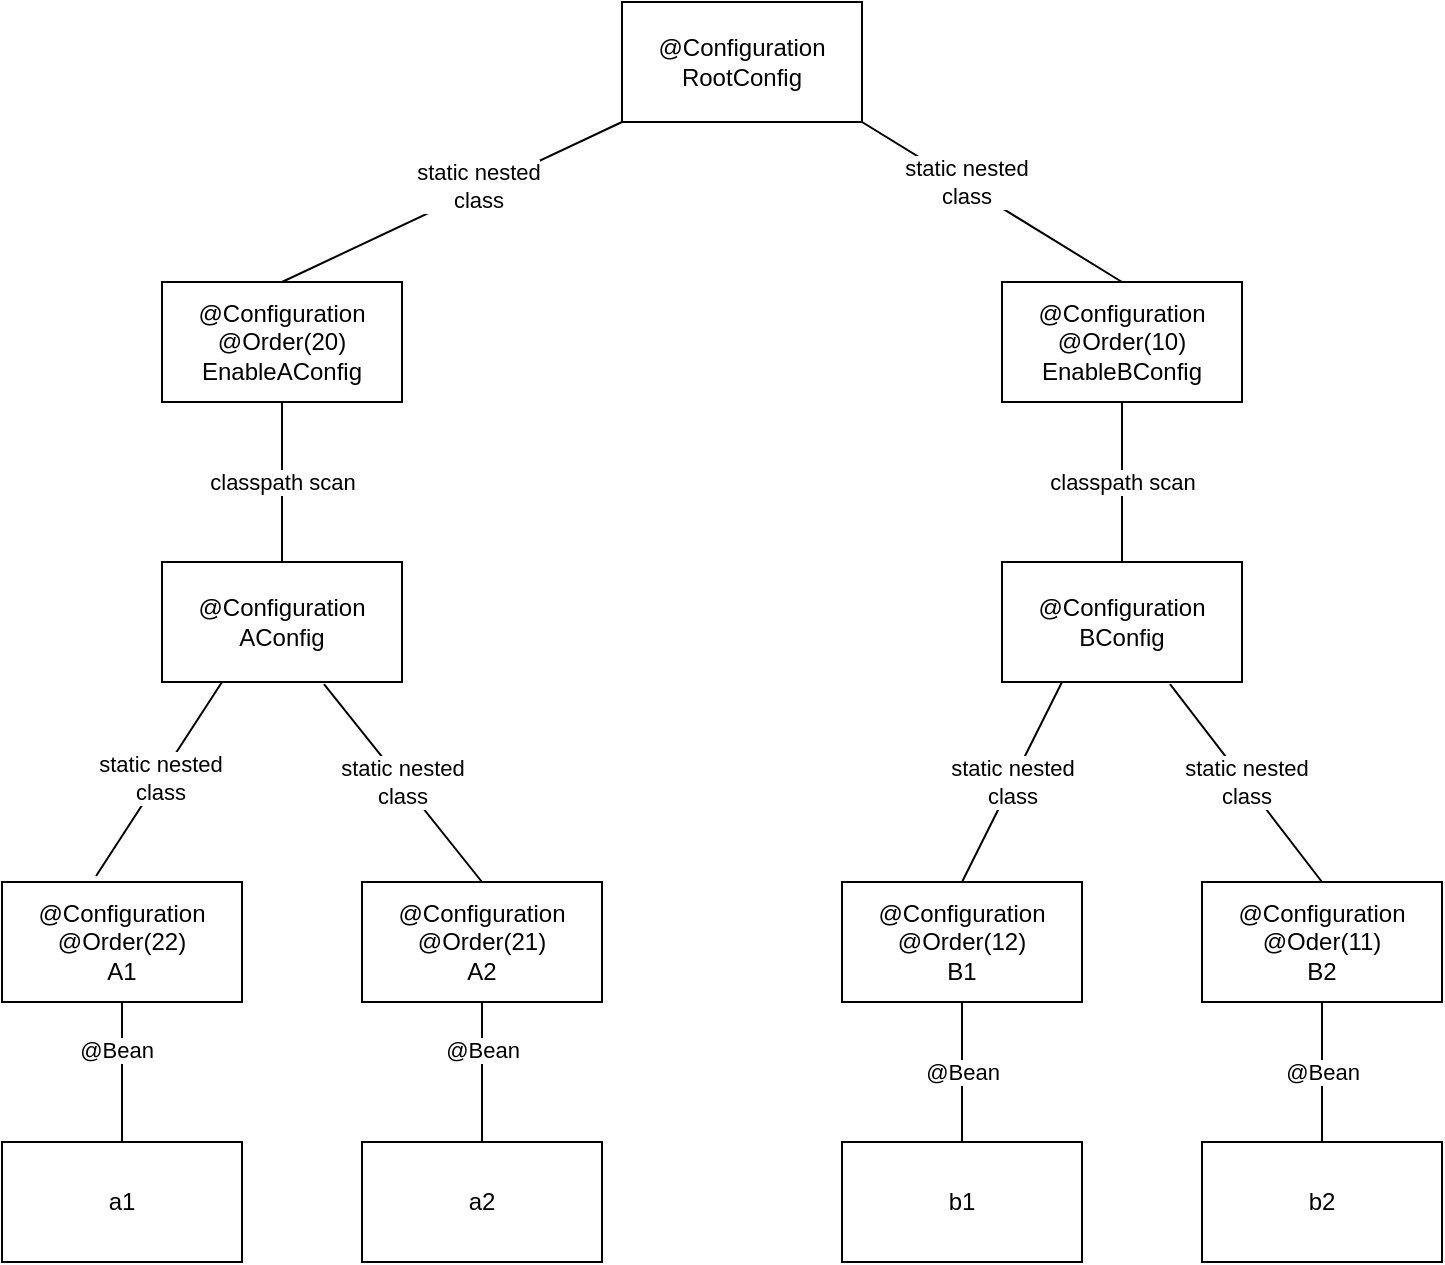 <mxfile version="21.5.0" type="device">
  <diagram name="Page-1" id="gL6UpZue4-Y7gqrIG5FI">
    <mxGraphModel dx="1728" dy="756" grid="1" gridSize="10" guides="1" tooltips="1" connect="1" arrows="1" fold="1" page="1" pageScale="1" pageWidth="850" pageHeight="1100" math="0" shadow="0">
      <root>
        <mxCell id="0" />
        <mxCell id="1" parent="0" />
        <mxCell id="ZMqs0MVgqctCKB6G0gvM-1" value="@Configuration&lt;br&gt;RootConfig" style="rounded=0;whiteSpace=wrap;html=1;" vertex="1" parent="1">
          <mxGeometry x="390" y="30" width="120" height="60" as="geometry" />
        </mxCell>
        <mxCell id="ZMqs0MVgqctCKB6G0gvM-3" value="&lt;div&gt;@Configuration&lt;/div&gt;&lt;div&gt;@Order(10)&lt;br&gt;&lt;/div&gt;EnableBConfig" style="rounded=0;whiteSpace=wrap;html=1;" vertex="1" parent="1">
          <mxGeometry x="580" y="170" width="120" height="60" as="geometry" />
        </mxCell>
        <mxCell id="ZMqs0MVgqctCKB6G0gvM-7" value="" style="endArrow=none;html=1;rounded=0;exitX=1;exitY=1;exitDx=0;exitDy=0;entryX=0.5;entryY=0;entryDx=0;entryDy=0;" edge="1" parent="1" source="ZMqs0MVgqctCKB6G0gvM-1" target="ZMqs0MVgqctCKB6G0gvM-3">
          <mxGeometry width="50" height="50" relative="1" as="geometry">
            <mxPoint x="460" y="410" as="sourcePoint" />
            <mxPoint x="510" y="360" as="targetPoint" />
          </mxGeometry>
        </mxCell>
        <mxCell id="ZMqs0MVgqctCKB6G0gvM-8" value="&lt;div&gt;static nested&lt;/div&gt;&lt;div&gt;class&lt;/div&gt;" style="edgeLabel;html=1;align=center;verticalAlign=middle;resizable=0;points=[];" vertex="1" connectable="0" parent="ZMqs0MVgqctCKB6G0gvM-7">
          <mxGeometry x="-0.212" y="2" relative="1" as="geometry">
            <mxPoint as="offset" />
          </mxGeometry>
        </mxCell>
        <mxCell id="ZMqs0MVgqctCKB6G0gvM-11" value="@Configuration&lt;br&gt;BConfig" style="rounded=0;whiteSpace=wrap;html=1;" vertex="1" parent="1">
          <mxGeometry x="580" y="310" width="120" height="60" as="geometry" />
        </mxCell>
        <mxCell id="ZMqs0MVgqctCKB6G0gvM-15" value="classpath scan" style="endArrow=none;html=1;rounded=0;exitX=0.5;exitY=1;exitDx=0;exitDy=0;entryX=0.5;entryY=0;entryDx=0;entryDy=0;" edge="1" parent="1" source="ZMqs0MVgqctCKB6G0gvM-3" target="ZMqs0MVgqctCKB6G0gvM-11">
          <mxGeometry width="50" height="50" relative="1" as="geometry">
            <mxPoint x="460" y="420" as="sourcePoint" />
            <mxPoint x="510" y="370" as="targetPoint" />
          </mxGeometry>
        </mxCell>
        <mxCell id="ZMqs0MVgqctCKB6G0gvM-20" value="&lt;div&gt;@Configuration&lt;/div&gt;&lt;div&gt;@Order(12)&lt;br&gt;&lt;/div&gt;B1" style="rounded=0;whiteSpace=wrap;html=1;" vertex="1" parent="1">
          <mxGeometry x="500" y="470" width="120" height="60" as="geometry" />
        </mxCell>
        <mxCell id="ZMqs0MVgqctCKB6G0gvM-24" value="&lt;div&gt;@Configuration&lt;/div&gt;&lt;div&gt;@Oder(11)&lt;br&gt;&lt;/div&gt;B2" style="rounded=0;whiteSpace=wrap;html=1;" vertex="1" parent="1">
          <mxGeometry x="680" y="470" width="120" height="60" as="geometry" />
        </mxCell>
        <mxCell id="ZMqs0MVgqctCKB6G0gvM-44" value="@Configuration&lt;br&gt;@Order(20)&lt;br&gt;EnableAConfig" style="rounded=0;whiteSpace=wrap;html=1;" vertex="1" parent="1">
          <mxGeometry x="160" y="170" width="120" height="60" as="geometry" />
        </mxCell>
        <mxCell id="ZMqs0MVgqctCKB6G0gvM-46" value="@Configuration&lt;br&gt;AConfig" style="rounded=0;whiteSpace=wrap;html=1;" vertex="1" parent="1">
          <mxGeometry x="160" y="310" width="120" height="60" as="geometry" />
        </mxCell>
        <mxCell id="ZMqs0MVgqctCKB6G0gvM-47" value="classpath scan" style="endArrow=none;html=1;rounded=0;exitX=0.5;exitY=1;exitDx=0;exitDy=0;entryX=0.5;entryY=0;entryDx=0;entryDy=0;" edge="1" parent="1" source="ZMqs0MVgqctCKB6G0gvM-44" target="ZMqs0MVgqctCKB6G0gvM-46">
          <mxGeometry width="50" height="50" relative="1" as="geometry">
            <mxPoint x="40" y="420" as="sourcePoint" />
            <mxPoint x="90" y="370" as="targetPoint" />
          </mxGeometry>
        </mxCell>
        <mxCell id="ZMqs0MVgqctCKB6G0gvM-48" value="@Configuration&lt;br&gt;@Order(22)&lt;br&gt;A1" style="rounded=0;whiteSpace=wrap;html=1;" vertex="1" parent="1">
          <mxGeometry x="80" y="470" width="120" height="60" as="geometry" />
        </mxCell>
        <mxCell id="ZMqs0MVgqctCKB6G0gvM-49" value="@Configuration&lt;br&gt;@Order(21)&lt;br&gt;A2" style="rounded=0;whiteSpace=wrap;html=1;" vertex="1" parent="1">
          <mxGeometry x="260" y="470" width="120" height="60" as="geometry" />
        </mxCell>
        <mxCell id="ZMqs0MVgqctCKB6G0gvM-52" value="" style="endArrow=none;html=1;rounded=0;entryX=0;entryY=1;entryDx=0;entryDy=0;exitX=0.5;exitY=0;exitDx=0;exitDy=0;" edge="1" parent="1" source="ZMqs0MVgqctCKB6G0gvM-44" target="ZMqs0MVgqctCKB6G0gvM-1">
          <mxGeometry width="50" height="50" relative="1" as="geometry">
            <mxPoint x="230" y="550" as="sourcePoint" />
            <mxPoint x="280" y="500" as="targetPoint" />
          </mxGeometry>
        </mxCell>
        <mxCell id="ZMqs0MVgqctCKB6G0gvM-53" value="static nested&lt;br&gt;class" style="edgeLabel;html=1;align=center;verticalAlign=middle;resizable=0;points=[];" vertex="1" connectable="0" parent="ZMqs0MVgqctCKB6G0gvM-52">
          <mxGeometry x="0.168" y="2" relative="1" as="geometry">
            <mxPoint as="offset" />
          </mxGeometry>
        </mxCell>
        <mxCell id="ZMqs0MVgqctCKB6G0gvM-61" value="static nested&lt;br&gt;class" style="endArrow=none;html=1;rounded=0;exitX=0.392;exitY=-0.05;exitDx=0;exitDy=0;exitPerimeter=0;entryX=0.25;entryY=1;entryDx=0;entryDy=0;" edge="1" parent="1" source="ZMqs0MVgqctCKB6G0gvM-48" target="ZMqs0MVgqctCKB6G0gvM-46">
          <mxGeometry width="50" height="50" relative="1" as="geometry">
            <mxPoint x="440" y="390" as="sourcePoint" />
            <mxPoint x="490" y="340" as="targetPoint" />
          </mxGeometry>
        </mxCell>
        <mxCell id="ZMqs0MVgqctCKB6G0gvM-62" value="static nested&lt;br&gt;class" style="endArrow=none;html=1;rounded=0;entryX=0.675;entryY=1.017;entryDx=0;entryDy=0;entryPerimeter=0;exitX=0.5;exitY=0;exitDx=0;exitDy=0;" edge="1" parent="1" source="ZMqs0MVgqctCKB6G0gvM-49" target="ZMqs0MVgqctCKB6G0gvM-46">
          <mxGeometry width="50" height="50" relative="1" as="geometry">
            <mxPoint x="380" y="470" as="sourcePoint" />
            <mxPoint x="430" y="420" as="targetPoint" />
          </mxGeometry>
        </mxCell>
        <mxCell id="ZMqs0MVgqctCKB6G0gvM-63" value="static nested&lt;br&gt;class" style="endArrow=none;html=1;rounded=0;exitX=0.5;exitY=0;exitDx=0;exitDy=0;entryX=0.25;entryY=1;entryDx=0;entryDy=0;" edge="1" parent="1" source="ZMqs0MVgqctCKB6G0gvM-20" target="ZMqs0MVgqctCKB6G0gvM-11">
          <mxGeometry width="50" height="50" relative="1" as="geometry">
            <mxPoint x="440" y="390" as="sourcePoint" />
            <mxPoint x="490" y="340" as="targetPoint" />
          </mxGeometry>
        </mxCell>
        <mxCell id="ZMqs0MVgqctCKB6G0gvM-64" value="static nested&lt;br&gt;class" style="endArrow=none;html=1;rounded=0;entryX=0.7;entryY=1.017;entryDx=0;entryDy=0;entryPerimeter=0;exitX=0.5;exitY=0;exitDx=0;exitDy=0;" edge="1" parent="1" source="ZMqs0MVgqctCKB6G0gvM-24" target="ZMqs0MVgqctCKB6G0gvM-11">
          <mxGeometry width="50" height="50" relative="1" as="geometry">
            <mxPoint x="440" y="390" as="sourcePoint" />
            <mxPoint x="490" y="340" as="targetPoint" />
          </mxGeometry>
        </mxCell>
        <mxCell id="ZMqs0MVgqctCKB6G0gvM-65" value="a1" style="rounded=0;whiteSpace=wrap;html=1;" vertex="1" parent="1">
          <mxGeometry x="80" y="600" width="120" height="60" as="geometry" />
        </mxCell>
        <mxCell id="ZMqs0MVgqctCKB6G0gvM-66" value="a2" style="rounded=0;whiteSpace=wrap;html=1;" vertex="1" parent="1">
          <mxGeometry x="260" y="600" width="120" height="60" as="geometry" />
        </mxCell>
        <mxCell id="ZMqs0MVgqctCKB6G0gvM-67" value="b1" style="rounded=0;whiteSpace=wrap;html=1;" vertex="1" parent="1">
          <mxGeometry x="500" y="600" width="120" height="60" as="geometry" />
        </mxCell>
        <mxCell id="ZMqs0MVgqctCKB6G0gvM-68" value="b2" style="rounded=0;whiteSpace=wrap;html=1;" vertex="1" parent="1">
          <mxGeometry x="680" y="600" width="120" height="60" as="geometry" />
        </mxCell>
        <mxCell id="ZMqs0MVgqctCKB6G0gvM-69" value="" style="endArrow=none;html=1;rounded=0;exitX=0.5;exitY=0;exitDx=0;exitDy=0;" edge="1" parent="1" source="ZMqs0MVgqctCKB6G0gvM-65" target="ZMqs0MVgqctCKB6G0gvM-48">
          <mxGeometry width="50" height="50" relative="1" as="geometry">
            <mxPoint x="450" y="430" as="sourcePoint" />
            <mxPoint x="500" y="380" as="targetPoint" />
          </mxGeometry>
        </mxCell>
        <mxCell id="ZMqs0MVgqctCKB6G0gvM-72" value="@Bean" style="edgeLabel;html=1;align=center;verticalAlign=middle;resizable=0;points=[];" vertex="1" connectable="0" parent="ZMqs0MVgqctCKB6G0gvM-69">
          <mxGeometry x="0.314" y="3" relative="1" as="geometry">
            <mxPoint as="offset" />
          </mxGeometry>
        </mxCell>
        <mxCell id="ZMqs0MVgqctCKB6G0gvM-70" value="" style="endArrow=none;html=1;rounded=0;exitX=0.5;exitY=0;exitDx=0;exitDy=0;entryX=0.5;entryY=1;entryDx=0;entryDy=0;" edge="1" parent="1" source="ZMqs0MVgqctCKB6G0gvM-66" target="ZMqs0MVgqctCKB6G0gvM-49">
          <mxGeometry width="50" height="50" relative="1" as="geometry">
            <mxPoint x="450" y="430" as="sourcePoint" />
            <mxPoint x="500" y="380" as="targetPoint" />
          </mxGeometry>
        </mxCell>
        <mxCell id="ZMqs0MVgqctCKB6G0gvM-73" value="@Bean" style="edgeLabel;html=1;align=center;verticalAlign=middle;resizable=0;points=[];" vertex="1" connectable="0" parent="ZMqs0MVgqctCKB6G0gvM-70">
          <mxGeometry x="0.314" relative="1" as="geometry">
            <mxPoint as="offset" />
          </mxGeometry>
        </mxCell>
        <mxCell id="ZMqs0MVgqctCKB6G0gvM-71" value="@Bean" style="endArrow=none;html=1;rounded=0;exitX=0.5;exitY=0;exitDx=0;exitDy=0;entryX=0.5;entryY=1;entryDx=0;entryDy=0;" edge="1" parent="1" source="ZMqs0MVgqctCKB6G0gvM-67" target="ZMqs0MVgqctCKB6G0gvM-20">
          <mxGeometry width="50" height="50" relative="1" as="geometry">
            <mxPoint x="450" y="430" as="sourcePoint" />
            <mxPoint x="500" y="380" as="targetPoint" />
          </mxGeometry>
        </mxCell>
        <mxCell id="ZMqs0MVgqctCKB6G0gvM-75" value="@Bean" style="endArrow=none;html=1;rounded=0;entryX=0.5;entryY=1;entryDx=0;entryDy=0;" edge="1" parent="1" source="ZMqs0MVgqctCKB6G0gvM-68" target="ZMqs0MVgqctCKB6G0gvM-24">
          <mxGeometry width="50" height="50" relative="1" as="geometry">
            <mxPoint x="450" y="430" as="sourcePoint" />
            <mxPoint x="500" y="380" as="targetPoint" />
          </mxGeometry>
        </mxCell>
      </root>
    </mxGraphModel>
  </diagram>
</mxfile>
